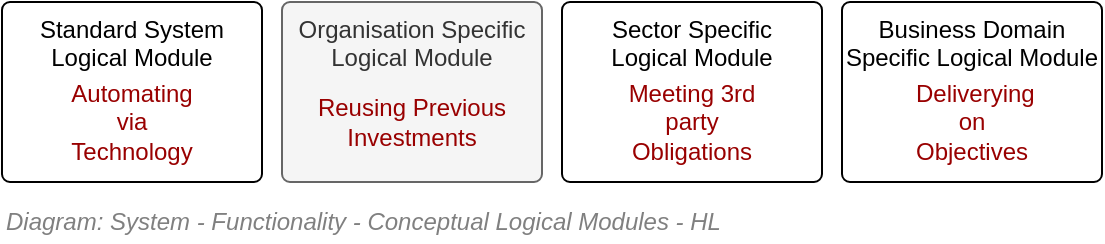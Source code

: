 <mxfile compressed="false" version="17.5.0" type="google" pages="4">
  <diagram name="Copy of Conceptual Logical Modules" id="MWsOWuuxGkvUjytJdIeV">
    <mxGraphModel grid="1" page="1" gridSize="10" guides="1" tooltips="1" connect="1" arrows="1" fold="1" pageScale="1" pageWidth="827" pageHeight="1169" math="0" shadow="0">
      <root>
        <mxCell id="m35OMNeVOjYs6bBLrgTp-0" />
        <mxCell id="m35OMNeVOjYs6bBLrgTp-1" parent="m35OMNeVOjYs6bBLrgTp-0" />
        <mxCell id="m35OMNeVOjYs6bBLrgTp-2" value="Standard System &lt;br&gt;Logical Module" style="rounded=1;whiteSpace=wrap;html=1;absoluteArcSize=1;arcSize=8;fillColor=none;container=1;collapsible=0;recursiveResize=0;align=center;verticalAlign=top;" vertex="1" parent="m35OMNeVOjYs6bBLrgTp-1">
          <mxGeometry x="120" y="200" width="130" height="90" as="geometry" />
        </mxCell>
        <mxCell id="m35OMNeVOjYs6bBLrgTp-3" value="Automating via&lt;br&gt;Technology" style="text;html=1;strokeColor=none;fillColor=none;align=center;verticalAlign=middle;whiteSpace=wrap;rounded=0;fontSize=12;fontColor=#990000;" vertex="1" parent="m35OMNeVOjYs6bBLrgTp-2">
          <mxGeometry x="50" y="50" width="30" height="20" as="geometry" />
        </mxCell>
        <mxCell id="m35OMNeVOjYs6bBLrgTp-4" value="Organisation Specific &lt;br&gt;Logical Module" style="rounded=1;whiteSpace=wrap;html=1;absoluteArcSize=1;arcSize=8;fillColor=#f5f5f5;container=1;collapsible=0;recursiveResize=0;align=center;verticalAlign=top;strokeColor=#666666;fontColor=#333333;" vertex="1" parent="m35OMNeVOjYs6bBLrgTp-1">
          <mxGeometry x="260" y="200" width="130" height="90" as="geometry" />
        </mxCell>
        <mxCell id="m35OMNeVOjYs6bBLrgTp-5" value="Sector Specific&lt;br&gt;Logical Module" style="rounded=1;whiteSpace=wrap;html=1;absoluteArcSize=1;arcSize=8;fillColor=none;container=1;collapsible=0;recursiveResize=0;align=center;verticalAlign=top;" vertex="1" parent="m35OMNeVOjYs6bBLrgTp-1">
          <mxGeometry x="400" y="200" width="130" height="90" as="geometry" />
        </mxCell>
        <mxCell id="m35OMNeVOjYs6bBLrgTp-6" value="Business Domain&lt;br&gt;Specific Logical Module" style="rounded=1;whiteSpace=wrap;html=1;absoluteArcSize=1;arcSize=8;fillColor=none;container=1;collapsible=0;recursiveResize=0;align=center;verticalAlign=top;" vertex="1" parent="m35OMNeVOjYs6bBLrgTp-1">
          <mxGeometry x="540" y="200" width="130" height="90" as="geometry" />
        </mxCell>
        <mxCell id="m35OMNeVOjYs6bBLrgTp-7" value="Reusing Previous Investments" style="text;html=1;strokeColor=none;fillColor=none;align=center;verticalAlign=middle;whiteSpace=wrap;rounded=0;fontSize=12;fontColor=#990000;" vertex="1" parent="m35OMNeVOjYs6bBLrgTp-1">
          <mxGeometry x="270" y="250" width="110" height="20" as="geometry" />
        </mxCell>
        <mxCell id="m35OMNeVOjYs6bBLrgTp-8" value="Meeting 3rd party Obligations" style="text;html=1;strokeColor=none;fillColor=none;align=center;verticalAlign=middle;whiteSpace=wrap;rounded=0;fontSize=12;fontColor=#990000;" vertex="1" parent="m35OMNeVOjYs6bBLrgTp-1">
          <mxGeometry x="430" y="250" width="70" height="20" as="geometry" />
        </mxCell>
        <mxCell id="m35OMNeVOjYs6bBLrgTp-9" value="&amp;nbsp;Deliverying on Objectives" style="text;html=1;strokeColor=none;fillColor=none;align=center;verticalAlign=middle;whiteSpace=wrap;rounded=0;fontSize=12;fontColor=#990000;" vertex="1" parent="m35OMNeVOjYs6bBLrgTp-1">
          <mxGeometry x="570" y="250" width="70" height="20" as="geometry" />
        </mxCell>
        <mxCell id="m35OMNeVOjYs6bBLrgTp-10" value="&lt;font style=&quot;font-size: 12px&quot;&gt;Diagram: System - Functionality - Conceptual Logical Modules - HL&lt;/font&gt;" style="text;strokeColor=none;fillColor=none;html=1;fontSize=12;fontStyle=2;verticalAlign=middle;align=left;shadow=0;glass=0;comic=0;opacity=30;fontColor=#808080;" vertex="1" parent="m35OMNeVOjYs6bBLrgTp-1">
          <mxGeometry x="120" y="300" width="520" height="20" as="geometry" />
        </mxCell>
      </root>
    </mxGraphModel>
  </diagram>
  <diagram id="zHytQW2W9uu5GqDPMeDz" name="Conceptual Logical Modules">
    <mxGraphModel dx="1711" dy="741" grid="1" gridSize="10" guides="1" tooltips="1" connect="1" arrows="1" fold="1" page="1" pageScale="1" pageWidth="827" pageHeight="1169" math="0" shadow="0">
      <root>
        <mxCell id="Ho1h03iWlXXzzKWTW8rj-0" />
        <mxCell id="Ho1h03iWlXXzzKWTW8rj-1" parent="Ho1h03iWlXXzzKWTW8rj-0" />
        <mxCell id="Ho1h03iWlXXzzKWTW8rj-2" value="Standard System &lt;br&gt;Logical Module" style="rounded=1;whiteSpace=wrap;html=1;absoluteArcSize=1;arcSize=8;fillColor=#f5f5f5;container=1;collapsible=0;recursiveResize=0;align=center;verticalAlign=top;strokeColor=#666666;fontColor=#333333;" parent="Ho1h03iWlXXzzKWTW8rj-1" vertex="1">
          <mxGeometry x="120" y="200" width="130" height="90" as="geometry" />
        </mxCell>
        <mxCell id="Ho1h03iWlXXzzKWTW8rj-3" value="Automating via&lt;br&gt;Technology" style="text;html=1;strokeColor=none;fillColor=none;align=center;verticalAlign=middle;whiteSpace=wrap;rounded=0;fontSize=12;fontColor=#990000;" parent="Ho1h03iWlXXzzKWTW8rj-2" vertex="1">
          <mxGeometry x="50" y="50" width="30" height="20" as="geometry" />
        </mxCell>
        <mxCell id="Ho1h03iWlXXzzKWTW8rj-4" value="Organisation Specific &lt;br&gt;Logical Module" style="rounded=1;whiteSpace=wrap;html=1;absoluteArcSize=1;arcSize=8;fillColor=none;container=1;collapsible=0;recursiveResize=0;align=center;verticalAlign=top;" parent="Ho1h03iWlXXzzKWTW8rj-1" vertex="1">
          <mxGeometry x="260" y="200" width="130" height="90" as="geometry" />
        </mxCell>
        <mxCell id="Ho1h03iWlXXzzKWTW8rj-5" value="Sector Specific&lt;br&gt;Logical Module" style="rounded=1;whiteSpace=wrap;html=1;absoluteArcSize=1;arcSize=8;fillColor=none;container=1;collapsible=0;recursiveResize=0;align=center;verticalAlign=top;" parent="Ho1h03iWlXXzzKWTW8rj-1" vertex="1">
          <mxGeometry x="400" y="200" width="130" height="90" as="geometry" />
        </mxCell>
        <mxCell id="Ho1h03iWlXXzzKWTW8rj-6" value="Business Domain&lt;br&gt;Specific Logical Module" style="rounded=1;whiteSpace=wrap;html=1;absoluteArcSize=1;arcSize=8;fillColor=none;container=1;collapsible=0;recursiveResize=0;align=center;verticalAlign=top;" parent="Ho1h03iWlXXzzKWTW8rj-1" vertex="1">
          <mxGeometry x="540" y="200" width="130" height="90" as="geometry" />
        </mxCell>
        <mxCell id="Ho1h03iWlXXzzKWTW8rj-7" value="Reusing Previous Investments" style="text;html=1;strokeColor=none;fillColor=none;align=center;verticalAlign=middle;whiteSpace=wrap;rounded=0;fontSize=12;fontColor=#990000;" parent="Ho1h03iWlXXzzKWTW8rj-1" vertex="1">
          <mxGeometry x="270" y="250" width="110" height="20" as="geometry" />
        </mxCell>
        <mxCell id="Ho1h03iWlXXzzKWTW8rj-8" value="Meeting 3rd party Obligations" style="text;html=1;strokeColor=none;fillColor=none;align=center;verticalAlign=middle;whiteSpace=wrap;rounded=0;fontSize=12;fontColor=#990000;" parent="Ho1h03iWlXXzzKWTW8rj-1" vertex="1">
          <mxGeometry x="430" y="250" width="70" height="20" as="geometry" />
        </mxCell>
        <mxCell id="Ho1h03iWlXXzzKWTW8rj-9" value="&amp;nbsp;Deliverying on Objectives" style="text;html=1;strokeColor=none;fillColor=none;align=center;verticalAlign=middle;whiteSpace=wrap;rounded=0;fontSize=12;fontColor=#990000;" parent="Ho1h03iWlXXzzKWTW8rj-1" vertex="1">
          <mxGeometry x="570" y="250" width="70" height="20" as="geometry" />
        </mxCell>
        <mxCell id="Ho1h03iWlXXzzKWTW8rj-10" value="&lt;font style=&quot;font-size: 12px&quot;&gt;Diagram: System - Functionality - Conceptual Logical Modules - HL&lt;/font&gt;" style="text;strokeColor=none;fillColor=none;html=1;fontSize=12;fontStyle=2;verticalAlign=middle;align=left;shadow=0;glass=0;comic=0;opacity=30;fontColor=#808080;" parent="Ho1h03iWlXXzzKWTW8rj-1" vertex="1">
          <mxGeometry x="120" y="300" width="520" height="20" as="geometry" />
        </mxCell>
      </root>
    </mxGraphModel>
  </diagram>
  <diagram name="Copy of Copy of Conceptual Logical Modules" id="9RXLtEgwIPHtUU5an_yS">
    <mxGraphModel dx="782" dy="446" grid="1" gridSize="10" guides="1" tooltips="1" connect="1" arrows="1" fold="1" page="1" pageScale="1" pageWidth="827" pageHeight="1169" math="0" shadow="0">
      <root>
        <mxCell id="OBM4yamt4B7GQnR3-U2X-0" />
        <mxCell id="OBM4yamt4B7GQnR3-U2X-1" parent="OBM4yamt4B7GQnR3-U2X-0" />
        <mxCell id="OBM4yamt4B7GQnR3-U2X-2" value="Standard System &lt;br&gt;Logical Module" style="rounded=1;whiteSpace=wrap;html=1;absoluteArcSize=1;arcSize=8;fillColor=none;container=1;collapsible=0;recursiveResize=0;align=center;verticalAlign=top;" parent="OBM4yamt4B7GQnR3-U2X-1" vertex="1">
          <mxGeometry x="120" y="200" width="130" height="90" as="geometry" />
        </mxCell>
        <mxCell id="OBM4yamt4B7GQnR3-U2X-3" value="Automating via&lt;br&gt;Technology" style="text;html=1;strokeColor=none;fillColor=none;align=center;verticalAlign=middle;whiteSpace=wrap;rounded=0;fontSize=12;fontColor=#990000;" parent="OBM4yamt4B7GQnR3-U2X-2" vertex="1">
          <mxGeometry x="50" y="50" width="30" height="20" as="geometry" />
        </mxCell>
        <mxCell id="OBM4yamt4B7GQnR3-U2X-4" value="Organisation Specific &lt;br&gt;Logical Module" style="rounded=1;whiteSpace=wrap;html=1;absoluteArcSize=1;arcSize=8;fillColor=none;container=1;collapsible=0;recursiveResize=0;align=center;verticalAlign=top;" parent="OBM4yamt4B7GQnR3-U2X-1" vertex="1">
          <mxGeometry x="260" y="200" width="130" height="90" as="geometry" />
        </mxCell>
        <mxCell id="OBM4yamt4B7GQnR3-U2X-5" value="Sector Specific&lt;br&gt;Logical Module" style="rounded=1;whiteSpace=wrap;html=1;absoluteArcSize=1;arcSize=8;fillColor=#f5f5f5;container=1;collapsible=0;recursiveResize=0;align=center;verticalAlign=top;strokeColor=#666666;fontColor=#333333;" parent="OBM4yamt4B7GQnR3-U2X-1" vertex="1">
          <mxGeometry x="400" y="200" width="130" height="90" as="geometry" />
        </mxCell>
        <mxCell id="OBM4yamt4B7GQnR3-U2X-6" value="Business Domain&lt;br&gt;Specific Logical Module" style="rounded=1;whiteSpace=wrap;html=1;absoluteArcSize=1;arcSize=8;fillColor=none;container=1;collapsible=0;recursiveResize=0;align=center;verticalAlign=top;" parent="OBM4yamt4B7GQnR3-U2X-1" vertex="1">
          <mxGeometry x="540" y="200" width="130" height="90" as="geometry" />
        </mxCell>
        <mxCell id="OBM4yamt4B7GQnR3-U2X-7" value="Reusing Previous Investments" style="text;html=1;strokeColor=none;fillColor=none;align=center;verticalAlign=middle;whiteSpace=wrap;rounded=0;fontSize=12;fontColor=#990000;" parent="OBM4yamt4B7GQnR3-U2X-1" vertex="1">
          <mxGeometry x="270" y="250" width="110" height="20" as="geometry" />
        </mxCell>
        <mxCell id="OBM4yamt4B7GQnR3-U2X-8" value="Meeting 3rd party Obligations" style="text;html=1;strokeColor=none;fillColor=none;align=center;verticalAlign=middle;whiteSpace=wrap;rounded=0;fontSize=12;fontColor=#990000;" parent="OBM4yamt4B7GQnR3-U2X-1" vertex="1">
          <mxGeometry x="430" y="250" width="70" height="20" as="geometry" />
        </mxCell>
        <mxCell id="OBM4yamt4B7GQnR3-U2X-9" value="&amp;nbsp;Deliverying on Objectives" style="text;html=1;strokeColor=none;fillColor=none;align=center;verticalAlign=middle;whiteSpace=wrap;rounded=0;fontSize=12;fontColor=#990000;" parent="OBM4yamt4B7GQnR3-U2X-1" vertex="1">
          <mxGeometry x="570" y="250" width="70" height="20" as="geometry" />
        </mxCell>
        <mxCell id="OBM4yamt4B7GQnR3-U2X-10" value="&lt;font style=&quot;font-size: 12px&quot;&gt;Diagram: System - Functionality - Conceptual Logical Modules - HL&lt;/font&gt;" style="text;strokeColor=none;fillColor=none;html=1;fontSize=12;fontStyle=2;verticalAlign=middle;align=left;shadow=0;glass=0;comic=0;opacity=30;fontColor=#808080;" parent="OBM4yamt4B7GQnR3-U2X-1" vertex="1">
          <mxGeometry x="120" y="300" width="520" height="20" as="geometry" />
        </mxCell>
      </root>
    </mxGraphModel>
  </diagram>
  <diagram name="Copy of Copy of Copy of Conceptual Logical Modules" id="s_-mx44TbOVshHe6_NLI">
    <mxGraphModel grid="1" page="1" gridSize="10" guides="1" tooltips="1" connect="1" arrows="1" fold="1" pageScale="1" pageWidth="827" pageHeight="1169" math="0" shadow="0">
      <root>
        <mxCell id="805ScvDnP6wpKBeZ9hqA-0" />
        <mxCell id="805ScvDnP6wpKBeZ9hqA-1" parent="805ScvDnP6wpKBeZ9hqA-0" />
        <mxCell id="805ScvDnP6wpKBeZ9hqA-2" value="Standard System &lt;br&gt;Logical Module" style="rounded=1;whiteSpace=wrap;html=1;absoluteArcSize=1;arcSize=8;fillColor=none;container=1;collapsible=0;recursiveResize=0;align=center;verticalAlign=top;" parent="805ScvDnP6wpKBeZ9hqA-1" vertex="1">
          <mxGeometry x="120" y="200" width="130" height="90" as="geometry" />
        </mxCell>
        <mxCell id="805ScvDnP6wpKBeZ9hqA-3" value="Automating via&lt;br&gt;Technology" style="text;html=1;strokeColor=none;fillColor=none;align=center;verticalAlign=middle;whiteSpace=wrap;rounded=0;fontSize=12;fontColor=#990000;" parent="805ScvDnP6wpKBeZ9hqA-2" vertex="1">
          <mxGeometry x="50" y="50" width="30" height="20" as="geometry" />
        </mxCell>
        <mxCell id="805ScvDnP6wpKBeZ9hqA-4" value="Organisation Specific &lt;br&gt;Logical Module" style="rounded=1;whiteSpace=wrap;html=1;absoluteArcSize=1;arcSize=8;fillColor=none;container=1;collapsible=0;recursiveResize=0;align=center;verticalAlign=top;" parent="805ScvDnP6wpKBeZ9hqA-1" vertex="1">
          <mxGeometry x="260" y="200" width="130" height="90" as="geometry" />
        </mxCell>
        <mxCell id="805ScvDnP6wpKBeZ9hqA-5" value="Sector Specific&lt;br&gt;Logical Module" style="rounded=1;whiteSpace=wrap;html=1;absoluteArcSize=1;arcSize=8;container=1;collapsible=0;recursiveResize=0;align=center;verticalAlign=top;strokeColor=#666666;fontColor=#333333;fillColor=none;" parent="805ScvDnP6wpKBeZ9hqA-1" vertex="1">
          <mxGeometry x="400" y="200" width="130" height="90" as="geometry" />
        </mxCell>
        <mxCell id="805ScvDnP6wpKBeZ9hqA-6" value="Business Domain&lt;br&gt;Specific Logical Module" style="rounded=1;whiteSpace=wrap;html=1;absoluteArcSize=1;arcSize=8;fillColor=#f5f5f5;container=1;collapsible=0;recursiveResize=0;align=center;verticalAlign=top;strokeColor=#666666;fontColor=#333333;" parent="805ScvDnP6wpKBeZ9hqA-1" vertex="1">
          <mxGeometry x="540" y="200" width="130" height="90" as="geometry" />
        </mxCell>
        <mxCell id="805ScvDnP6wpKBeZ9hqA-7" value="Reusing Previous Investments" style="text;html=1;strokeColor=none;fillColor=none;align=center;verticalAlign=middle;whiteSpace=wrap;rounded=0;fontSize=12;fontColor=#990000;" parent="805ScvDnP6wpKBeZ9hqA-1" vertex="1">
          <mxGeometry x="270" y="250" width="110" height="20" as="geometry" />
        </mxCell>
        <mxCell id="805ScvDnP6wpKBeZ9hqA-8" value="Meeting 3rd party Obligations" style="text;html=1;strokeColor=none;fillColor=none;align=center;verticalAlign=middle;whiteSpace=wrap;rounded=0;fontSize=12;fontColor=#990000;" parent="805ScvDnP6wpKBeZ9hqA-1" vertex="1">
          <mxGeometry x="430" y="250" width="70" height="20" as="geometry" />
        </mxCell>
        <mxCell id="805ScvDnP6wpKBeZ9hqA-9" value="&amp;nbsp;Deliverying on Objectives" style="text;html=1;strokeColor=none;fillColor=none;align=center;verticalAlign=middle;whiteSpace=wrap;rounded=0;fontSize=12;fontColor=#990000;" parent="805ScvDnP6wpKBeZ9hqA-1" vertex="1">
          <mxGeometry x="570" y="250" width="70" height="20" as="geometry" />
        </mxCell>
        <mxCell id="805ScvDnP6wpKBeZ9hqA-10" value="&lt;font style=&quot;font-size: 12px&quot;&gt;Diagram: System - Functionality - Conceptual Logical Modules - HL&lt;/font&gt;" style="text;strokeColor=none;fillColor=none;html=1;fontSize=12;fontStyle=2;verticalAlign=middle;align=left;shadow=0;glass=0;comic=0;opacity=30;fontColor=#808080;" parent="805ScvDnP6wpKBeZ9hqA-1" vertex="1">
          <mxGeometry x="120" y="300" width="520" height="20" as="geometry" />
        </mxCell>
      </root>
    </mxGraphModel>
  </diagram>
</mxfile>
